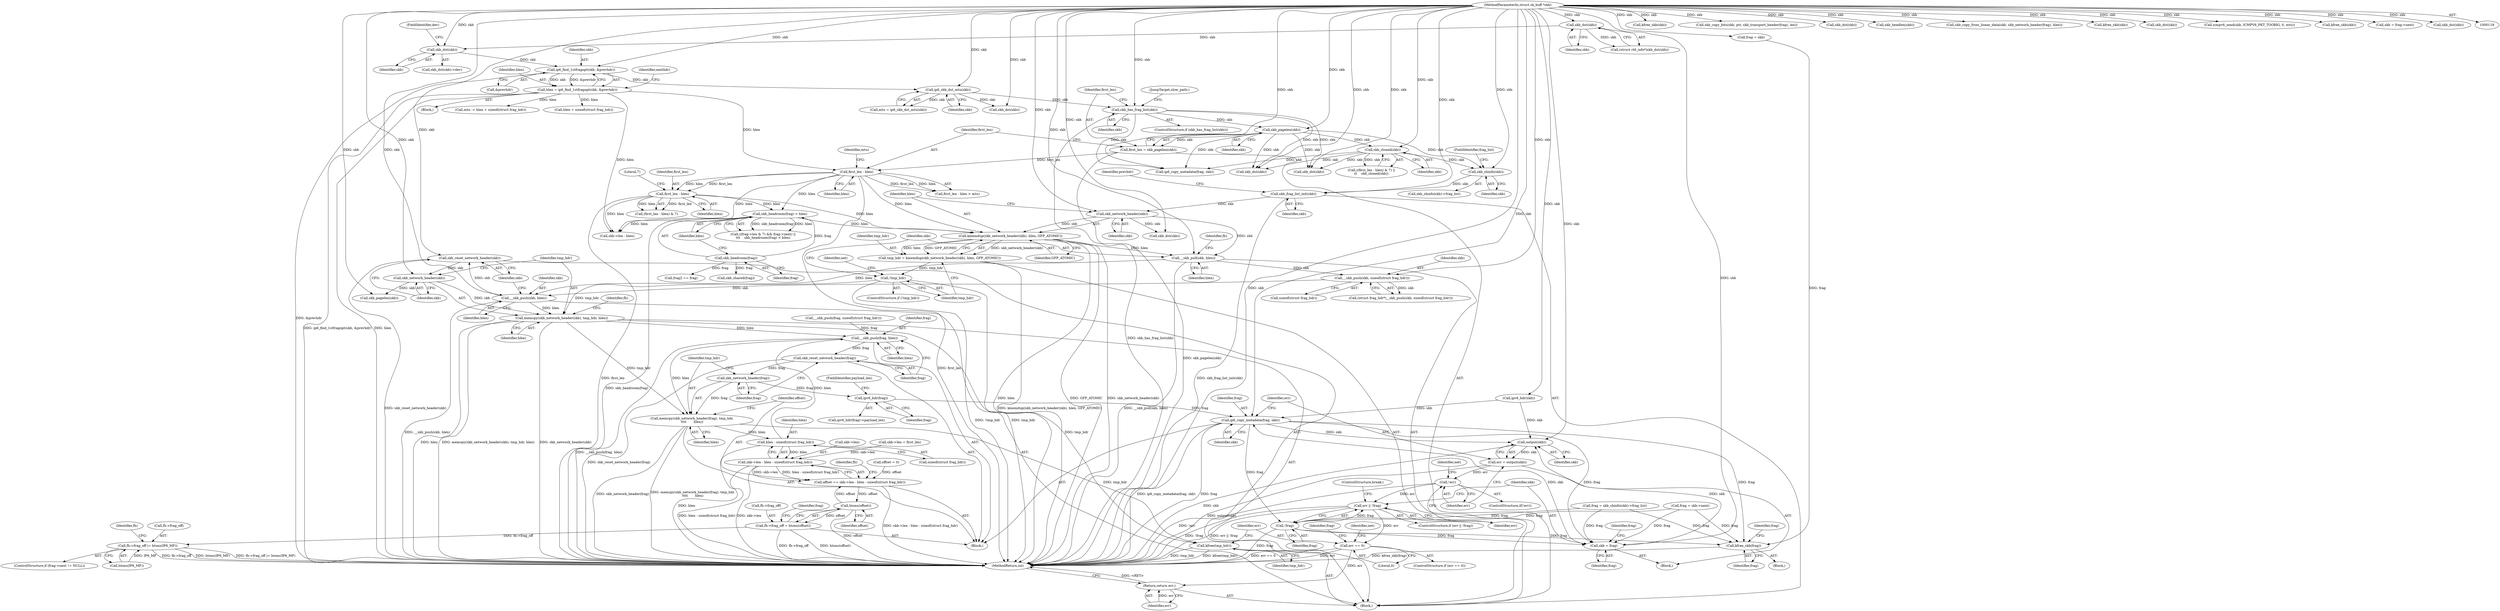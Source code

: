 digraph "0_linux_87c48fa3b4630905f98268dde838ee43626a060c_1@API" {
"1000383" [label="(Call,memcpy(skb_network_header(skb), tmp_hdr, hlen))"];
"1000384" [label="(Call,skb_network_header(skb))"];
"1000381" [label="(Call,skb_reset_network_header(skb))"];
"1000378" [label="(Call,__skb_push(skb, hlen))"];
"1000374" [label="(Call,__skb_push(skb, sizeof(struct frag_hdr)))"];
"1000367" [label="(Call,__skb_pull(skb, hlen))"];
"1000350" [label="(Call,skb_network_header(skb))"];
"1000341" [label="(Call,skb_frag_list_init(skb))"];
"1000338" [label="(Call,skb_shinfo(skb))"];
"1000271" [label="(Call,skb_cloned(skb))"];
"1000255" [label="(Call,skb_pagelen(skb))"];
"1000249" [label="(Call,skb_has_frag_list(skb))"];
"1000186" [label="(Call,ip6_skb_dst_mtu(skb))"];
"1000176" [label="(Call,ip6_find_1stfragopt(skb, &prevhdr))"];
"1000171" [label="(Call,skb_dst(skb))"];
"1000128" [label="(Call,skb_dst(skb))"];
"1000119" [label="(MethodParameterIn,struct sk_buff *skb)"];
"1000349" [label="(Call,kmemdup(skb_network_header(skb), hlen, GFP_ATOMIC))"];
"1000267" [label="(Call,first_len - hlen)"];
"1000261" [label="(Call,first_len - hlen)"];
"1000253" [label="(Call,first_len = skb_pagelen(skb))"];
"1000174" [label="(Call,hlen = ip6_find_1stfragopt(skb, &prevhdr))"];
"1000292" [label="(Call,skb_headroom(frag) < hlen)"];
"1000293" [label="(Call,skb_headroom(frag))"];
"1000355" [label="(Call,!tmp_hdr)"];
"1000347" [label="(Call,tmp_hdr = kmemdup(skb_network_header(skb), hlen, GFP_ATOMIC))"];
"1000464" [label="(Call,__skb_push(frag, hlen))"];
"1000467" [label="(Call,skb_reset_network_header(frag))"];
"1000470" [label="(Call,skb_network_header(frag))"];
"1000469" [label="(Call,memcpy(skb_network_header(frag), tmp_hdr,\n\t\t\t\t       hlen))"];
"1000480" [label="(Call,hlen - sizeof(struct frag_hdr))"];
"1000476" [label="(Call,skb->len - hlen - sizeof(struct frag_hdr))"];
"1000474" [label="(Call,offset += skb->len - hlen - sizeof(struct frag_hdr))"];
"1000498" [label="(Call,htons(offset))"];
"1000494" [label="(Call,fh->frag_off = htons(offset))"];
"1000506" [label="(Call,fh->frag_off |= htons(IP6_MF))"];
"1000566" [label="(Call,kfree(tmp_hdr))"];
"1000519" [label="(Call,ipv6_hdr(frag))"];
"1000529" [label="(Call,ip6_copy_metadata(frag, skb))"];
"1000534" [label="(Call,output(skb))"];
"1000532" [label="(Call,err = output(skb))"];
"1000537" [label="(Call,!err)"];
"1000548" [label="(Call,err || !frag)"];
"1000569" [label="(Call,err == 0)"];
"1000614" [label="(Return,return err;)"];
"1000550" [label="(Call,!frag)"];
"1000553" [label="(Call,skb = frag)"];
"1000596" [label="(Call,kfree_skb(frag))"];
"1000643" [label="(Call,skb->len - hlen)"];
"1000177" [label="(Identifier,skb)"];
"1000596" [label="(Call,kfree_skb(frag))"];
"1000254" [label="(Identifier,first_len)"];
"1000868" [label="(Call,kfree_skb(skb))"];
"1000498" [label="(Call,htons(offset))"];
"1000269" [label="(Identifier,hlen)"];
"1000568" [label="(ControlStructure,if (err == 0))"];
"1000355" [label="(Call,!tmp_hdr)"];
"1000383" [label="(Call,memcpy(skb_network_header(skb), tmp_hdr, hlen))"];
"1000482" [label="(Call,sizeof(struct frag_hdr))"];
"1000494" [label="(Call,fh->frag_off = htons(offset))"];
"1000170" [label="(Call,skb_dst(skb)->dev)"];
"1000332" [label="(Call,offset = 0)"];
"1000500" [label="(ControlStructure,if (frag->next != NULL))"];
"1000347" [label="(Call,tmp_hdr = kmemdup(skb_network_header(skb), hlen, GFP_ATOMIC))"];
"1000554" [label="(Identifier,skb)"];
"1000256" [label="(Identifier,skb)"];
"1000266" [label="(Call,(first_len - hlen) & 7)"];
"1000481" [label="(Identifier,hlen)"];
"1000249" [label="(Call,skb_has_frag_list(skb))"];
"1000495" [label="(Call,fh->frag_off)"];
"1000262" [label="(Identifier,first_len)"];
"1000547" [label="(ControlStructure,if (err || !frag))"];
"1000348" [label="(Identifier,tmp_hdr)"];
"1000540" [label="(Identifier,net)"];
"1000486" [label="(Identifier,fh)"];
"1000521" [label="(FieldIdentifier,payload_len)"];
"1000614" [label="(Return,return err;)"];
"1000507" [label="(Call,fh->frag_off)"];
"1000171" [label="(Call,skb_dst(skb))"];
"1000499" [label="(Identifier,offset)"];
"1000178" [label="(Call,&prevhdr)"];
"1000794" [label="(Call,skb_copy_bits(skb, ptr, skb_transport_header(frag), len))"];
"1000518" [label="(Call,ipv6_hdr(frag)->payload_len)"];
"1000129" [label="(Identifier,skb)"];
"1000567" [label="(Identifier,tmp_hdr)"];
"1000472" [label="(Identifier,tmp_hdr)"];
"1000337" [label="(Call,skb_shinfo(skb)->frag_list)"];
"1000865" [label="(Call,skb_dst(skb))"];
"1000422" [label="(Call,skb_headlen(skb))"];
"1000760" [label="(Call,skb_copy_from_linear_data(skb, skb_network_header(frag), hlen))"];
"1000356" [label="(Identifier,tmp_hdr)"];
"1000371" [label="(Identifier,fh)"];
"1000424" [label="(Call,skb->len = first_len)"];
"1000530" [label="(Identifier,frag)"];
"1000271" [label="(Call,skb_cloned(skb))"];
"1000550" [label="(Call,!frag)"];
"1000381" [label="(Call,skb_reset_network_header(skb))"];
"1000292" [label="(Call,skb_headroom(frag) < hlen)"];
"1000219" [label="(Call,kfree_skb(skb))"];
"1000445" [label="(Block,)"];
"1000176" [label="(Call,ip6_find_1stfragopt(skb, &prevhdr))"];
"1000242" [label="(Call,mtu -= hlen + sizeof(struct frag_hdr))"];
"1000465" [label="(Identifier,frag)"];
"1000589" [label="(Identifier,frag)"];
"1000536" [label="(ControlStructure,if(!err))"];
"1000474" [label="(Call,offset += skb->len - hlen - sizeof(struct frag_hdr))"];
"1000529" [label="(Call,ip6_copy_metadata(frag, skb))"];
"1000173" [label="(FieldIdentifier,dev)"];
"1000128" [label="(Call,skb_dst(skb))"];
"1000205" [label="(Call,skb_dst(skb))"];
"1000519" [label="(Call,ipv6_hdr(frag))"];
"1000466" [label="(Identifier,hlen)"];
"1000470" [label="(Call,skb_network_header(frag))"];
"1000352" [label="(Identifier,hlen)"];
"1000335" [label="(Call,frag = skb_shinfo(skb)->frag_list)"];
"1000551" [label="(Identifier,frag)"];
"1000244" [label="(Call,hlen + sizeof(struct frag_hdr))"];
"1000476" [label="(Call,skb->len - hlen - sizeof(struct frag_hdr))"];
"1000555" [label="(Identifier,frag)"];
"1000264" [label="(Identifier,mtu)"];
"1000261" [label="(Call,first_len - hlen)"];
"1000710" [label="(Call,ip6_copy_metadata(frag, skb))"];
"1000469" [label="(Call,memcpy(skb_network_header(frag), tmp_hdr,\n\t\t\t\t       hlen))"];
"1000473" [label="(Identifier,hlen)"];
"1000533" [label="(Identifier,err)"];
"1000538" [label="(Identifier,err)"];
"1000216" [label="(Call,skb_dst(skb))"];
"1000590" [label="(Block,)"];
"1000475" [label="(Identifier,offset)"];
"1000184" [label="(Call,mtu = ip6_skb_dst_mtu(skb))"];
"1000367" [label="(Call,__skb_pull(skb, hlen))"];
"1000175" [label="(Identifier,hlen)"];
"1000535" [label="(Identifier,skb)"];
"1000250" [label="(Identifier,skb)"];
"1000376" [label="(Call,sizeof(struct frag_hdr))"];
"1000460" [label="(Call,__skb_push(frag, sizeof(struct frag_hdr)))"];
"1000172" [label="(Identifier,skb)"];
"1000268" [label="(Identifier,first_len)"];
"1000532" [label="(Call,err = output(skb))"];
"1000389" [label="(Identifier,fh)"];
"1000260" [label="(Call,first_len - hlen > mtu)"];
"1000345" [label="(Identifier,prevhdr)"];
"1000380" [label="(Identifier,hlen)"];
"1000251" [label="(Block,)"];
"1000174" [label="(Call,hlen = ip6_find_1stfragopt(skb, &prevhdr))"];
"1000414" [label="(Call,skb_pagelen(skb))"];
"1000126" [label="(Call,(struct rt6_info*)skb_dst(skb))"];
"1000270" [label="(Literal,7)"];
"1000375" [label="(Identifier,skb)"];
"1000615" [label="(Identifier,err)"];
"1000480" [label="(Call,hlen - sizeof(struct frag_hdr))"];
"1000385" [label="(Identifier,skb)"];
"1000520" [label="(Identifier,frag)"];
"1000569" [label="(Call,err == 0)"];
"1000208" [label="(Call,icmpv6_send(skb, ICMPV6_PKT_TOOBIG, 0, mtu))"];
"1000186" [label="(Call,ip6_skb_dst_mtu(skb))"];
"1000379" [label="(Identifier,skb)"];
"1000566" [label="(Call,kfree(tmp_hdr))"];
"1000267" [label="(Call,first_len - hlen)"];
"1000368" [label="(Identifier,skb)"];
"1000339" [label="(Identifier,skb)"];
"1000640" [label="(JumpTarget,slow_path:)"];
"1000537" [label="(Call,!err)"];
"1000121" [label="(Block,)"];
"1000619" [label="(Call,frag2 == frag)"];
"1000549" [label="(Identifier,err)"];
"1000548" [label="(Call,err || !frag)"];
"1000351" [label="(Identifier,skb)"];
"1000295" [label="(Identifier,hlen)"];
"1000265" [label="(Call,((first_len - hlen) & 7) ||\n\t\t    skb_cloned(skb))"];
"1000556" [label="(Call,frag = skb->next)"];
"1000341" [label="(Call,skb_frag_list_init(skb))"];
"1000384" [label="(Call,skb_network_header(skb))"];
"1000350" [label="(Call,skb_network_header(skb))"];
"1000431" [label="(Call,ipv6_hdr(skb))"];
"1000382" [label="(Identifier,skb)"];
"1000272" [label="(Identifier,skb)"];
"1000857" [label="(Call,kfree_skb(skb))"];
"1000298" [label="(Call,skb_shared(frag))"];
"1000349" [label="(Call,kmemdup(skb_network_header(skb), hlen, GFP_ATOMIC))"];
"1000531" [label="(Identifier,skb)"];
"1000591" [label="(Call,skb = frag->next)"];
"1000597" [label="(Identifier,frag)"];
"1000598" [label="(Call,frag = skb)"];
"1000263" [label="(Identifier,hlen)"];
"1000854" [label="(Call,skb_dst(skb))"];
"1000293" [label="(Call,skb_headroom(frag))"];
"1000570" [label="(Identifier,err)"];
"1000448" [label="(Block,)"];
"1000571" [label="(Literal,0)"];
"1000553" [label="(Call,skb = frag)"];
"1000187" [label="(Identifier,skb)"];
"1000387" [label="(Identifier,hlen)"];
"1000248" [label="(ControlStructure,if (skb_has_frag_list(skb)))"];
"1000464" [label="(Call,__skb_push(frag, hlen))"];
"1000471" [label="(Identifier,frag)"];
"1000386" [label="(Identifier,tmp_hdr)"];
"1000514" [label="(Identifier,fh)"];
"1000361" [label="(Call,skb_dst(skb))"];
"1000354" [label="(ControlStructure,if (!tmp_hdr))"];
"1000294" [label="(Identifier,frag)"];
"1000338" [label="(Call,skb_shinfo(skb))"];
"1000468" [label="(Identifier,frag)"];
"1000342" [label="(Identifier,skb)"];
"1000369" [label="(Identifier,hlen)"];
"1000181" [label="(Identifier,nexthdr)"];
"1000557" [label="(Identifier,frag)"];
"1000253" [label="(Call,first_len = skb_pagelen(skb))"];
"1000374" [label="(Call,__skb_push(skb, sizeof(struct frag_hdr)))"];
"1000372" [label="(Call,(struct frag_hdr*)__skb_push(skb, sizeof(struct frag_hdr)))"];
"1000503" [label="(Identifier,frag)"];
"1000506" [label="(Call,fh->frag_off |= htons(IP6_MF))"];
"1000599" [label="(Identifier,frag)"];
"1000477" [label="(Call,skb->len)"];
"1000848" [label="(Call,skb_dst(skb))"];
"1000510" [label="(Call,htons(IP6_MF))"];
"1000467" [label="(Call,skb_reset_network_header(frag))"];
"1000340" [label="(FieldIdentifier,frag_list)"];
"1000574" [label="(Identifier,net)"];
"1000872" [label="(MethodReturn,int)"];
"1000552" [label="(ControlStructure,break;)"];
"1000282" [label="(Call,((frag->len & 7) && frag->next) ||\n\t\t\t    skb_headroom(frag) < hlen)"];
"1000359" [label="(Identifier,net)"];
"1000353" [label="(Identifier,GFP_ATOMIC)"];
"1000378" [label="(Call,__skb_push(skb, hlen))"];
"1000534" [label="(Call,output(skb))"];
"1000255" [label="(Call,skb_pagelen(skb))"];
"1000702" [label="(Call,skb_dst(skb))"];
"1000119" [label="(MethodParameterIn,struct sk_buff *skb)"];
"1000383" -> "1000251"  [label="AST: "];
"1000383" -> "1000387"  [label="CFG: "];
"1000384" -> "1000383"  [label="AST: "];
"1000386" -> "1000383"  [label="AST: "];
"1000387" -> "1000383"  [label="AST: "];
"1000389" -> "1000383"  [label="CFG: "];
"1000383" -> "1000872"  [label="DDG: memcpy(skb_network_header(skb), tmp_hdr, hlen)"];
"1000383" -> "1000872"  [label="DDG: skb_network_header(skb)"];
"1000383" -> "1000872"  [label="DDG: hlen"];
"1000384" -> "1000383"  [label="DDG: skb"];
"1000355" -> "1000383"  [label="DDG: tmp_hdr"];
"1000378" -> "1000383"  [label="DDG: hlen"];
"1000383" -> "1000464"  [label="DDG: hlen"];
"1000383" -> "1000469"  [label="DDG: tmp_hdr"];
"1000383" -> "1000566"  [label="DDG: tmp_hdr"];
"1000384" -> "1000385"  [label="CFG: "];
"1000385" -> "1000384"  [label="AST: "];
"1000386" -> "1000384"  [label="CFG: "];
"1000381" -> "1000384"  [label="DDG: skb"];
"1000119" -> "1000384"  [label="DDG: skb"];
"1000384" -> "1000414"  [label="DDG: skb"];
"1000381" -> "1000251"  [label="AST: "];
"1000381" -> "1000382"  [label="CFG: "];
"1000382" -> "1000381"  [label="AST: "];
"1000385" -> "1000381"  [label="CFG: "];
"1000381" -> "1000872"  [label="DDG: skb_reset_network_header(skb)"];
"1000378" -> "1000381"  [label="DDG: skb"];
"1000119" -> "1000381"  [label="DDG: skb"];
"1000378" -> "1000251"  [label="AST: "];
"1000378" -> "1000380"  [label="CFG: "];
"1000379" -> "1000378"  [label="AST: "];
"1000380" -> "1000378"  [label="AST: "];
"1000382" -> "1000378"  [label="CFG: "];
"1000378" -> "1000872"  [label="DDG: __skb_push(skb, hlen)"];
"1000374" -> "1000378"  [label="DDG: skb"];
"1000119" -> "1000378"  [label="DDG: skb"];
"1000367" -> "1000378"  [label="DDG: hlen"];
"1000374" -> "1000372"  [label="AST: "];
"1000374" -> "1000376"  [label="CFG: "];
"1000375" -> "1000374"  [label="AST: "];
"1000376" -> "1000374"  [label="AST: "];
"1000372" -> "1000374"  [label="CFG: "];
"1000374" -> "1000372"  [label="DDG: skb"];
"1000367" -> "1000374"  [label="DDG: skb"];
"1000119" -> "1000374"  [label="DDG: skb"];
"1000367" -> "1000251"  [label="AST: "];
"1000367" -> "1000369"  [label="CFG: "];
"1000368" -> "1000367"  [label="AST: "];
"1000369" -> "1000367"  [label="AST: "];
"1000371" -> "1000367"  [label="CFG: "];
"1000367" -> "1000872"  [label="DDG: __skb_pull(skb, hlen)"];
"1000350" -> "1000367"  [label="DDG: skb"];
"1000119" -> "1000367"  [label="DDG: skb"];
"1000349" -> "1000367"  [label="DDG: hlen"];
"1000350" -> "1000349"  [label="AST: "];
"1000350" -> "1000351"  [label="CFG: "];
"1000351" -> "1000350"  [label="AST: "];
"1000352" -> "1000350"  [label="CFG: "];
"1000350" -> "1000349"  [label="DDG: skb"];
"1000341" -> "1000350"  [label="DDG: skb"];
"1000119" -> "1000350"  [label="DDG: skb"];
"1000350" -> "1000361"  [label="DDG: skb"];
"1000341" -> "1000251"  [label="AST: "];
"1000341" -> "1000342"  [label="CFG: "];
"1000342" -> "1000341"  [label="AST: "];
"1000345" -> "1000341"  [label="CFG: "];
"1000341" -> "1000872"  [label="DDG: skb_frag_list_init(skb)"];
"1000338" -> "1000341"  [label="DDG: skb"];
"1000119" -> "1000341"  [label="DDG: skb"];
"1000338" -> "1000337"  [label="AST: "];
"1000338" -> "1000339"  [label="CFG: "];
"1000339" -> "1000338"  [label="AST: "];
"1000340" -> "1000338"  [label="CFG: "];
"1000271" -> "1000338"  [label="DDG: skb"];
"1000255" -> "1000338"  [label="DDG: skb"];
"1000119" -> "1000338"  [label="DDG: skb"];
"1000271" -> "1000265"  [label="AST: "];
"1000271" -> "1000272"  [label="CFG: "];
"1000272" -> "1000271"  [label="AST: "];
"1000265" -> "1000271"  [label="CFG: "];
"1000271" -> "1000265"  [label="DDG: skb"];
"1000255" -> "1000271"  [label="DDG: skb"];
"1000119" -> "1000271"  [label="DDG: skb"];
"1000271" -> "1000702"  [label="DDG: skb"];
"1000271" -> "1000710"  [label="DDG: skb"];
"1000271" -> "1000854"  [label="DDG: skb"];
"1000255" -> "1000253"  [label="AST: "];
"1000255" -> "1000256"  [label="CFG: "];
"1000256" -> "1000255"  [label="AST: "];
"1000253" -> "1000255"  [label="CFG: "];
"1000255" -> "1000253"  [label="DDG: skb"];
"1000249" -> "1000255"  [label="DDG: skb"];
"1000119" -> "1000255"  [label="DDG: skb"];
"1000255" -> "1000702"  [label="DDG: skb"];
"1000255" -> "1000710"  [label="DDG: skb"];
"1000255" -> "1000854"  [label="DDG: skb"];
"1000249" -> "1000248"  [label="AST: "];
"1000249" -> "1000250"  [label="CFG: "];
"1000250" -> "1000249"  [label="AST: "];
"1000254" -> "1000249"  [label="CFG: "];
"1000640" -> "1000249"  [label="CFG: "];
"1000249" -> "1000872"  [label="DDG: skb_has_frag_list(skb)"];
"1000186" -> "1000249"  [label="DDG: skb"];
"1000119" -> "1000249"  [label="DDG: skb"];
"1000249" -> "1000702"  [label="DDG: skb"];
"1000249" -> "1000710"  [label="DDG: skb"];
"1000249" -> "1000854"  [label="DDG: skb"];
"1000186" -> "1000184"  [label="AST: "];
"1000186" -> "1000187"  [label="CFG: "];
"1000187" -> "1000186"  [label="AST: "];
"1000184" -> "1000186"  [label="CFG: "];
"1000186" -> "1000184"  [label="DDG: skb"];
"1000176" -> "1000186"  [label="DDG: skb"];
"1000119" -> "1000186"  [label="DDG: skb"];
"1000186" -> "1000205"  [label="DDG: skb"];
"1000176" -> "1000174"  [label="AST: "];
"1000176" -> "1000178"  [label="CFG: "];
"1000177" -> "1000176"  [label="AST: "];
"1000178" -> "1000176"  [label="AST: "];
"1000174" -> "1000176"  [label="CFG: "];
"1000176" -> "1000872"  [label="DDG: &prevhdr"];
"1000176" -> "1000174"  [label="DDG: skb"];
"1000176" -> "1000174"  [label="DDG: &prevhdr"];
"1000171" -> "1000176"  [label="DDG: skb"];
"1000119" -> "1000176"  [label="DDG: skb"];
"1000171" -> "1000170"  [label="AST: "];
"1000171" -> "1000172"  [label="CFG: "];
"1000172" -> "1000171"  [label="AST: "];
"1000173" -> "1000171"  [label="CFG: "];
"1000128" -> "1000171"  [label="DDG: skb"];
"1000119" -> "1000171"  [label="DDG: skb"];
"1000128" -> "1000126"  [label="AST: "];
"1000128" -> "1000129"  [label="CFG: "];
"1000129" -> "1000128"  [label="AST: "];
"1000126" -> "1000128"  [label="CFG: "];
"1000128" -> "1000126"  [label="DDG: skb"];
"1000119" -> "1000128"  [label="DDG: skb"];
"1000119" -> "1000118"  [label="AST: "];
"1000119" -> "1000872"  [label="DDG: skb"];
"1000119" -> "1000205"  [label="DDG: skb"];
"1000119" -> "1000208"  [label="DDG: skb"];
"1000119" -> "1000216"  [label="DDG: skb"];
"1000119" -> "1000219"  [label="DDG: skb"];
"1000119" -> "1000361"  [label="DDG: skb"];
"1000119" -> "1000414"  [label="DDG: skb"];
"1000119" -> "1000422"  [label="DDG: skb"];
"1000119" -> "1000431"  [label="DDG: skb"];
"1000119" -> "1000529"  [label="DDG: skb"];
"1000119" -> "1000534"  [label="DDG: skb"];
"1000119" -> "1000553"  [label="DDG: skb"];
"1000119" -> "1000591"  [label="DDG: skb"];
"1000119" -> "1000598"  [label="DDG: skb"];
"1000119" -> "1000702"  [label="DDG: skb"];
"1000119" -> "1000710"  [label="DDG: skb"];
"1000119" -> "1000760"  [label="DDG: skb"];
"1000119" -> "1000794"  [label="DDG: skb"];
"1000119" -> "1000848"  [label="DDG: skb"];
"1000119" -> "1000854"  [label="DDG: skb"];
"1000119" -> "1000857"  [label="DDG: skb"];
"1000119" -> "1000865"  [label="DDG: skb"];
"1000119" -> "1000868"  [label="DDG: skb"];
"1000349" -> "1000347"  [label="AST: "];
"1000349" -> "1000353"  [label="CFG: "];
"1000352" -> "1000349"  [label="AST: "];
"1000353" -> "1000349"  [label="AST: "];
"1000347" -> "1000349"  [label="CFG: "];
"1000349" -> "1000872"  [label="DDG: GFP_ATOMIC"];
"1000349" -> "1000872"  [label="DDG: skb_network_header(skb)"];
"1000349" -> "1000872"  [label="DDG: hlen"];
"1000349" -> "1000347"  [label="DDG: skb_network_header(skb)"];
"1000349" -> "1000347"  [label="DDG: hlen"];
"1000349" -> "1000347"  [label="DDG: GFP_ATOMIC"];
"1000267" -> "1000349"  [label="DDG: hlen"];
"1000261" -> "1000349"  [label="DDG: hlen"];
"1000292" -> "1000349"  [label="DDG: hlen"];
"1000267" -> "1000266"  [label="AST: "];
"1000267" -> "1000269"  [label="CFG: "];
"1000268" -> "1000267"  [label="AST: "];
"1000269" -> "1000267"  [label="AST: "];
"1000270" -> "1000267"  [label="CFG: "];
"1000267" -> "1000872"  [label="DDG: first_len"];
"1000267" -> "1000266"  [label="DDG: first_len"];
"1000267" -> "1000266"  [label="DDG: hlen"];
"1000261" -> "1000267"  [label="DDG: first_len"];
"1000261" -> "1000267"  [label="DDG: hlen"];
"1000267" -> "1000292"  [label="DDG: hlen"];
"1000267" -> "1000643"  [label="DDG: hlen"];
"1000261" -> "1000260"  [label="AST: "];
"1000261" -> "1000263"  [label="CFG: "];
"1000262" -> "1000261"  [label="AST: "];
"1000263" -> "1000261"  [label="AST: "];
"1000264" -> "1000261"  [label="CFG: "];
"1000261" -> "1000872"  [label="DDG: first_len"];
"1000261" -> "1000260"  [label="DDG: first_len"];
"1000261" -> "1000260"  [label="DDG: hlen"];
"1000253" -> "1000261"  [label="DDG: first_len"];
"1000174" -> "1000261"  [label="DDG: hlen"];
"1000261" -> "1000292"  [label="DDG: hlen"];
"1000261" -> "1000643"  [label="DDG: hlen"];
"1000253" -> "1000251"  [label="AST: "];
"1000254" -> "1000253"  [label="AST: "];
"1000262" -> "1000253"  [label="CFG: "];
"1000253" -> "1000872"  [label="DDG: skb_pagelen(skb)"];
"1000174" -> "1000121"  [label="AST: "];
"1000175" -> "1000174"  [label="AST: "];
"1000181" -> "1000174"  [label="CFG: "];
"1000174" -> "1000872"  [label="DDG: ip6_find_1stfragopt(skb, &prevhdr)"];
"1000174" -> "1000872"  [label="DDG: hlen"];
"1000174" -> "1000242"  [label="DDG: hlen"];
"1000174" -> "1000244"  [label="DDG: hlen"];
"1000174" -> "1000643"  [label="DDG: hlen"];
"1000292" -> "1000282"  [label="AST: "];
"1000292" -> "1000295"  [label="CFG: "];
"1000293" -> "1000292"  [label="AST: "];
"1000295" -> "1000292"  [label="AST: "];
"1000282" -> "1000292"  [label="CFG: "];
"1000292" -> "1000872"  [label="DDG: skb_headroom(frag)"];
"1000292" -> "1000282"  [label="DDG: skb_headroom(frag)"];
"1000292" -> "1000282"  [label="DDG: hlen"];
"1000293" -> "1000292"  [label="DDG: frag"];
"1000292" -> "1000643"  [label="DDG: hlen"];
"1000293" -> "1000294"  [label="CFG: "];
"1000294" -> "1000293"  [label="AST: "];
"1000295" -> "1000293"  [label="CFG: "];
"1000293" -> "1000298"  [label="DDG: frag"];
"1000293" -> "1000619"  [label="DDG: frag"];
"1000355" -> "1000354"  [label="AST: "];
"1000355" -> "1000356"  [label="CFG: "];
"1000356" -> "1000355"  [label="AST: "];
"1000359" -> "1000355"  [label="CFG: "];
"1000368" -> "1000355"  [label="CFG: "];
"1000355" -> "1000872"  [label="DDG: tmp_hdr"];
"1000355" -> "1000872"  [label="DDG: !tmp_hdr"];
"1000347" -> "1000355"  [label="DDG: tmp_hdr"];
"1000347" -> "1000251"  [label="AST: "];
"1000348" -> "1000347"  [label="AST: "];
"1000356" -> "1000347"  [label="CFG: "];
"1000347" -> "1000872"  [label="DDG: kmemdup(skb_network_header(skb), hlen, GFP_ATOMIC)"];
"1000464" -> "1000448"  [label="AST: "];
"1000464" -> "1000466"  [label="CFG: "];
"1000465" -> "1000464"  [label="AST: "];
"1000466" -> "1000464"  [label="AST: "];
"1000468" -> "1000464"  [label="CFG: "];
"1000464" -> "1000872"  [label="DDG: __skb_push(frag, hlen)"];
"1000460" -> "1000464"  [label="DDG: frag"];
"1000480" -> "1000464"  [label="DDG: hlen"];
"1000464" -> "1000467"  [label="DDG: frag"];
"1000464" -> "1000469"  [label="DDG: hlen"];
"1000467" -> "1000448"  [label="AST: "];
"1000467" -> "1000468"  [label="CFG: "];
"1000468" -> "1000467"  [label="AST: "];
"1000471" -> "1000467"  [label="CFG: "];
"1000467" -> "1000872"  [label="DDG: skb_reset_network_header(frag)"];
"1000467" -> "1000470"  [label="DDG: frag"];
"1000470" -> "1000469"  [label="AST: "];
"1000470" -> "1000471"  [label="CFG: "];
"1000471" -> "1000470"  [label="AST: "];
"1000472" -> "1000470"  [label="CFG: "];
"1000470" -> "1000469"  [label="DDG: frag"];
"1000470" -> "1000519"  [label="DDG: frag"];
"1000469" -> "1000448"  [label="AST: "];
"1000469" -> "1000473"  [label="CFG: "];
"1000472" -> "1000469"  [label="AST: "];
"1000473" -> "1000469"  [label="AST: "];
"1000475" -> "1000469"  [label="CFG: "];
"1000469" -> "1000872"  [label="DDG: memcpy(skb_network_header(frag), tmp_hdr,\n\t\t\t\t       hlen)"];
"1000469" -> "1000872"  [label="DDG: skb_network_header(frag)"];
"1000469" -> "1000480"  [label="DDG: hlen"];
"1000469" -> "1000566"  [label="DDG: tmp_hdr"];
"1000480" -> "1000476"  [label="AST: "];
"1000480" -> "1000482"  [label="CFG: "];
"1000481" -> "1000480"  [label="AST: "];
"1000482" -> "1000480"  [label="AST: "];
"1000476" -> "1000480"  [label="CFG: "];
"1000480" -> "1000872"  [label="DDG: hlen"];
"1000480" -> "1000476"  [label="DDG: hlen"];
"1000476" -> "1000474"  [label="AST: "];
"1000477" -> "1000476"  [label="AST: "];
"1000474" -> "1000476"  [label="CFG: "];
"1000476" -> "1000872"  [label="DDG: skb->len"];
"1000476" -> "1000872"  [label="DDG: hlen - sizeof(struct frag_hdr)"];
"1000476" -> "1000474"  [label="DDG: skb->len"];
"1000476" -> "1000474"  [label="DDG: hlen - sizeof(struct frag_hdr)"];
"1000424" -> "1000476"  [label="DDG: skb->len"];
"1000474" -> "1000448"  [label="AST: "];
"1000475" -> "1000474"  [label="AST: "];
"1000486" -> "1000474"  [label="CFG: "];
"1000474" -> "1000872"  [label="DDG: skb->len - hlen - sizeof(struct frag_hdr)"];
"1000332" -> "1000474"  [label="DDG: offset"];
"1000498" -> "1000474"  [label="DDG: offset"];
"1000474" -> "1000498"  [label="DDG: offset"];
"1000498" -> "1000494"  [label="AST: "];
"1000498" -> "1000499"  [label="CFG: "];
"1000499" -> "1000498"  [label="AST: "];
"1000494" -> "1000498"  [label="CFG: "];
"1000498" -> "1000872"  [label="DDG: offset"];
"1000498" -> "1000494"  [label="DDG: offset"];
"1000494" -> "1000448"  [label="AST: "];
"1000495" -> "1000494"  [label="AST: "];
"1000503" -> "1000494"  [label="CFG: "];
"1000494" -> "1000872"  [label="DDG: htons(offset)"];
"1000494" -> "1000872"  [label="DDG: fh->frag_off"];
"1000494" -> "1000506"  [label="DDG: fh->frag_off"];
"1000506" -> "1000500"  [label="AST: "];
"1000506" -> "1000510"  [label="CFG: "];
"1000507" -> "1000506"  [label="AST: "];
"1000510" -> "1000506"  [label="AST: "];
"1000514" -> "1000506"  [label="CFG: "];
"1000506" -> "1000872"  [label="DDG: fh->frag_off |= htons(IP6_MF)"];
"1000506" -> "1000872"  [label="DDG: fh->frag_off"];
"1000506" -> "1000872"  [label="DDG: htons(IP6_MF)"];
"1000510" -> "1000506"  [label="DDG: IP6_MF"];
"1000566" -> "1000251"  [label="AST: "];
"1000566" -> "1000567"  [label="CFG: "];
"1000567" -> "1000566"  [label="AST: "];
"1000570" -> "1000566"  [label="CFG: "];
"1000566" -> "1000872"  [label="DDG: kfree(tmp_hdr)"];
"1000566" -> "1000872"  [label="DDG: tmp_hdr"];
"1000519" -> "1000518"  [label="AST: "];
"1000519" -> "1000520"  [label="CFG: "];
"1000520" -> "1000519"  [label="AST: "];
"1000521" -> "1000519"  [label="CFG: "];
"1000519" -> "1000529"  [label="DDG: frag"];
"1000529" -> "1000448"  [label="AST: "];
"1000529" -> "1000531"  [label="CFG: "];
"1000530" -> "1000529"  [label="AST: "];
"1000531" -> "1000529"  [label="AST: "];
"1000533" -> "1000529"  [label="CFG: "];
"1000529" -> "1000872"  [label="DDG: frag"];
"1000529" -> "1000872"  [label="DDG: ip6_copy_metadata(frag, skb)"];
"1000553" -> "1000529"  [label="DDG: skb"];
"1000431" -> "1000529"  [label="DDG: skb"];
"1000529" -> "1000534"  [label="DDG: skb"];
"1000529" -> "1000550"  [label="DDG: frag"];
"1000529" -> "1000553"  [label="DDG: frag"];
"1000529" -> "1000596"  [label="DDG: frag"];
"1000534" -> "1000532"  [label="AST: "];
"1000534" -> "1000535"  [label="CFG: "];
"1000535" -> "1000534"  [label="AST: "];
"1000532" -> "1000534"  [label="CFG: "];
"1000534" -> "1000872"  [label="DDG: skb"];
"1000534" -> "1000532"  [label="DDG: skb"];
"1000553" -> "1000534"  [label="DDG: skb"];
"1000431" -> "1000534"  [label="DDG: skb"];
"1000532" -> "1000445"  [label="AST: "];
"1000533" -> "1000532"  [label="AST: "];
"1000538" -> "1000532"  [label="CFG: "];
"1000532" -> "1000872"  [label="DDG: output(skb)"];
"1000532" -> "1000537"  [label="DDG: err"];
"1000537" -> "1000536"  [label="AST: "];
"1000537" -> "1000538"  [label="CFG: "];
"1000538" -> "1000537"  [label="AST: "];
"1000540" -> "1000537"  [label="CFG: "];
"1000549" -> "1000537"  [label="CFG: "];
"1000537" -> "1000872"  [label="DDG: !err"];
"1000537" -> "1000548"  [label="DDG: err"];
"1000548" -> "1000547"  [label="AST: "];
"1000548" -> "1000549"  [label="CFG: "];
"1000548" -> "1000550"  [label="CFG: "];
"1000549" -> "1000548"  [label="AST: "];
"1000550" -> "1000548"  [label="AST: "];
"1000552" -> "1000548"  [label="CFG: "];
"1000554" -> "1000548"  [label="CFG: "];
"1000548" -> "1000872"  [label="DDG: !frag"];
"1000548" -> "1000872"  [label="DDG: err || !frag"];
"1000550" -> "1000548"  [label="DDG: frag"];
"1000548" -> "1000569"  [label="DDG: err"];
"1000569" -> "1000568"  [label="AST: "];
"1000569" -> "1000571"  [label="CFG: "];
"1000570" -> "1000569"  [label="AST: "];
"1000571" -> "1000569"  [label="AST: "];
"1000574" -> "1000569"  [label="CFG: "];
"1000589" -> "1000569"  [label="CFG: "];
"1000569" -> "1000872"  [label="DDG: err == 0"];
"1000569" -> "1000872"  [label="DDG: err"];
"1000569" -> "1000614"  [label="DDG: err"];
"1000614" -> "1000251"  [label="AST: "];
"1000614" -> "1000615"  [label="CFG: "];
"1000615" -> "1000614"  [label="AST: "];
"1000872" -> "1000614"  [label="CFG: "];
"1000614" -> "1000872"  [label="DDG: <RET>"];
"1000615" -> "1000614"  [label="DDG: err"];
"1000550" -> "1000551"  [label="CFG: "];
"1000551" -> "1000550"  [label="AST: "];
"1000550" -> "1000872"  [label="DDG: frag"];
"1000335" -> "1000550"  [label="DDG: frag"];
"1000556" -> "1000550"  [label="DDG: frag"];
"1000550" -> "1000553"  [label="DDG: frag"];
"1000550" -> "1000596"  [label="DDG: frag"];
"1000553" -> "1000445"  [label="AST: "];
"1000553" -> "1000555"  [label="CFG: "];
"1000554" -> "1000553"  [label="AST: "];
"1000555" -> "1000553"  [label="AST: "];
"1000557" -> "1000553"  [label="CFG: "];
"1000335" -> "1000553"  [label="DDG: frag"];
"1000556" -> "1000553"  [label="DDG: frag"];
"1000596" -> "1000590"  [label="AST: "];
"1000596" -> "1000597"  [label="CFG: "];
"1000597" -> "1000596"  [label="AST: "];
"1000599" -> "1000596"  [label="CFG: "];
"1000596" -> "1000872"  [label="DDG: kfree_skb(frag)"];
"1000335" -> "1000596"  [label="DDG: frag"];
"1000598" -> "1000596"  [label="DDG: frag"];
"1000556" -> "1000596"  [label="DDG: frag"];
}
